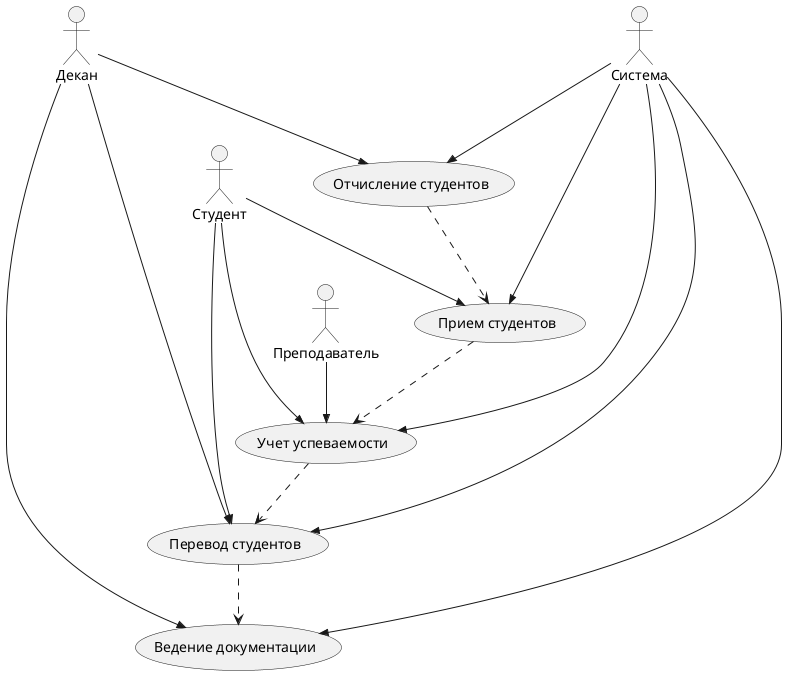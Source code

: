 @startuml 0
actor Декан
actor Преподаватель
actor Студент
actor Система

usecase "Прием студентов"
usecase "Отчисление студентов"
usecase "Учет успеваемости"
usecase "Перевод студентов"
usecase "Ведение документации"

Студент -->> "Прием студентов"
Студент -->> "Учет успеваемости"
Студент -->> "Перевод студентов"

Декан -->> "Отчисление студентов"
Декан -->> "Перевод студентов"
Декан -->> "Ведение документации"

Преподаватель -->> "Учет успеваемости"

"Прием студентов"..> "Учет успеваемости"
"Отчисление студентов"..> "Прием студентов"
"Учет успеваемости"..> "Перевод студентов"
"Перевод студентов"..> "Ведение документации"

Система -->> "Прием студентов"
Система -->> "Отчисление студентов"
Система -->> "Учет успеваемости"
Система -->> "Перевод студентов"
Система -->> "Ведение документации"
@enduml